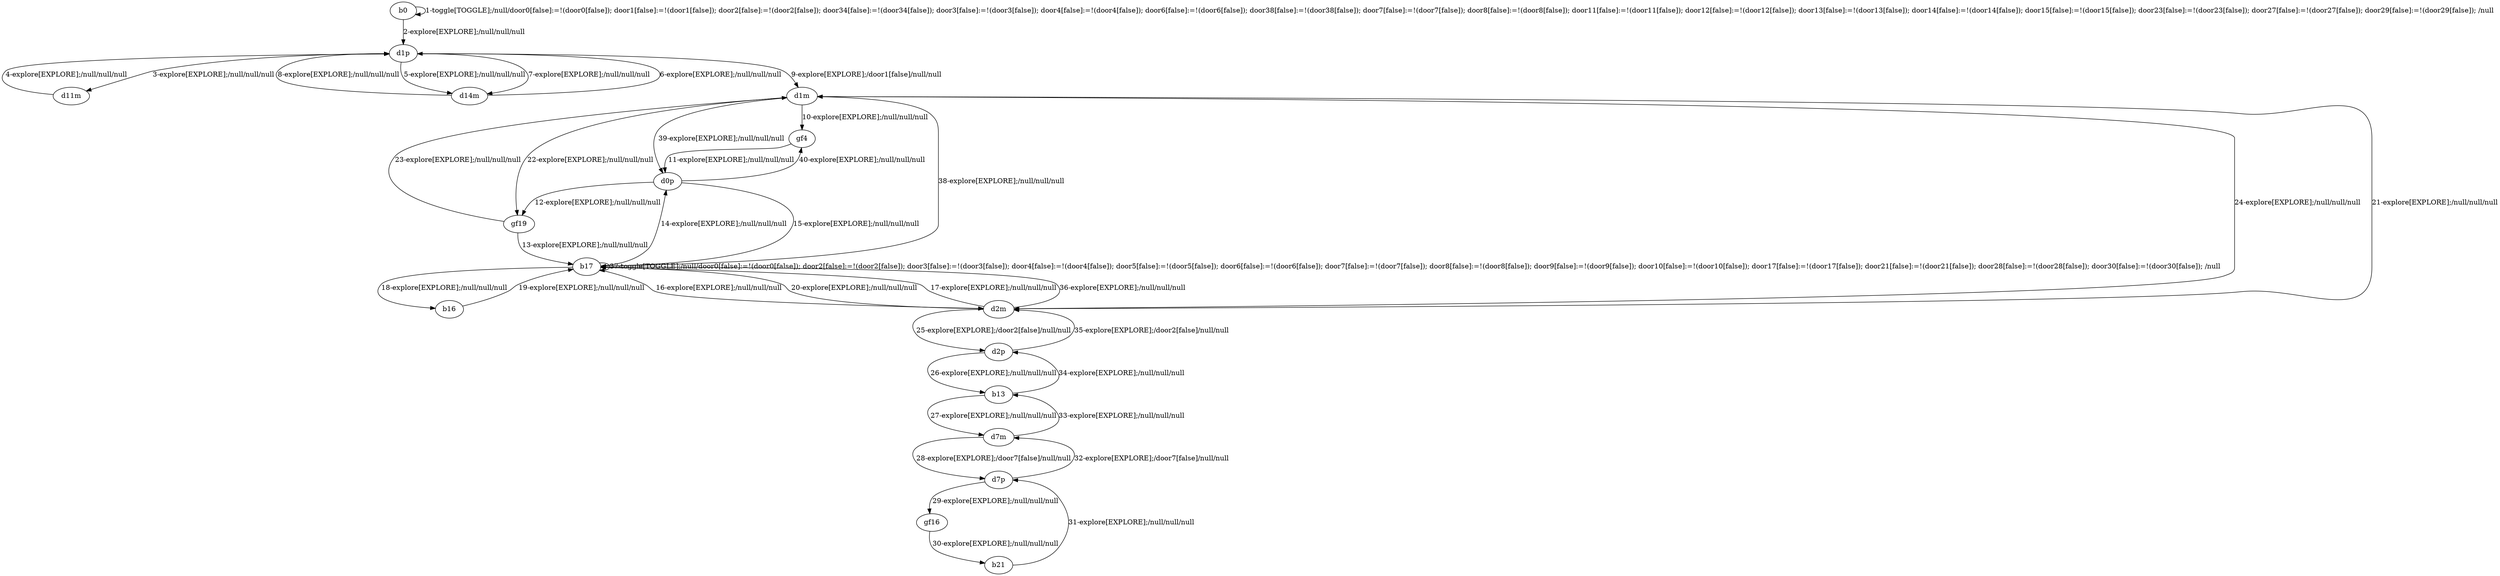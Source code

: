 # Total number of goals covered by this test: 1
# gf16 --> b21

digraph g {
"b0" -> "b0" [label = "1-toggle[TOGGLE];/null/door0[false]:=!(door0[false]); door1[false]:=!(door1[false]); door2[false]:=!(door2[false]); door34[false]:=!(door34[false]); door3[false]:=!(door3[false]); door4[false]:=!(door4[false]); door6[false]:=!(door6[false]); door38[false]:=!(door38[false]); door7[false]:=!(door7[false]); door8[false]:=!(door8[false]); door11[false]:=!(door11[false]); door12[false]:=!(door12[false]); door13[false]:=!(door13[false]); door14[false]:=!(door14[false]); door15[false]:=!(door15[false]); door23[false]:=!(door23[false]); door27[false]:=!(door27[false]); door29[false]:=!(door29[false]); /null"];
"b0" -> "d1p" [label = "2-explore[EXPLORE];/null/null/null"];
"d1p" -> "d11m" [label = "3-explore[EXPLORE];/null/null/null"];
"d11m" -> "d1p" [label = "4-explore[EXPLORE];/null/null/null"];
"d1p" -> "d14m" [label = "5-explore[EXPLORE];/null/null/null"];
"d14m" -> "d1p" [label = "6-explore[EXPLORE];/null/null/null"];
"d1p" -> "d14m" [label = "7-explore[EXPLORE];/null/null/null"];
"d14m" -> "d1p" [label = "8-explore[EXPLORE];/null/null/null"];
"d1p" -> "d1m" [label = "9-explore[EXPLORE];/door1[false]/null/null"];
"d1m" -> "gf4" [label = "10-explore[EXPLORE];/null/null/null"];
"gf4" -> "d0p" [label = "11-explore[EXPLORE];/null/null/null"];
"d0p" -> "gf19" [label = "12-explore[EXPLORE];/null/null/null"];
"gf19" -> "b17" [label = "13-explore[EXPLORE];/null/null/null"];
"b17" -> "d0p" [label = "14-explore[EXPLORE];/null/null/null"];
"d0p" -> "b17" [label = "15-explore[EXPLORE];/null/null/null"];
"b17" -> "d2m" [label = "16-explore[EXPLORE];/null/null/null"];
"d2m" -> "b17" [label = "17-explore[EXPLORE];/null/null/null"];
"b17" -> "b16" [label = "18-explore[EXPLORE];/null/null/null"];
"b16" -> "b17" [label = "19-explore[EXPLORE];/null/null/null"];
"b17" -> "d2m" [label = "20-explore[EXPLORE];/null/null/null"];
"d2m" -> "d1m" [label = "21-explore[EXPLORE];/null/null/null"];
"d1m" -> "gf19" [label = "22-explore[EXPLORE];/null/null/null"];
"gf19" -> "d1m" [label = "23-explore[EXPLORE];/null/null/null"];
"d1m" -> "d2m" [label = "24-explore[EXPLORE];/null/null/null"];
"d2m" -> "d2p" [label = "25-explore[EXPLORE];/door2[false]/null/null"];
"d2p" -> "b13" [label = "26-explore[EXPLORE];/null/null/null"];
"b13" -> "d7m" [label = "27-explore[EXPLORE];/null/null/null"];
"d7m" -> "d7p" [label = "28-explore[EXPLORE];/door7[false]/null/null"];
"d7p" -> "gf16" [label = "29-explore[EXPLORE];/null/null/null"];
"gf16" -> "b21" [label = "30-explore[EXPLORE];/null/null/null"];
"b21" -> "d7p" [label = "31-explore[EXPLORE];/null/null/null"];
"d7p" -> "d7m" [label = "32-explore[EXPLORE];/door7[false]/null/null"];
"d7m" -> "b13" [label = "33-explore[EXPLORE];/null/null/null"];
"b13" -> "d2p" [label = "34-explore[EXPLORE];/null/null/null"];
"d2p" -> "d2m" [label = "35-explore[EXPLORE];/door2[false]/null/null"];
"d2m" -> "b17" [label = "36-explore[EXPLORE];/null/null/null"];
"b17" -> "b17" [label = "37-toggle[TOGGLE];/null/door0[false]:=!(door0[false]); door2[false]:=!(door2[false]); door3[false]:=!(door3[false]); door4[false]:=!(door4[false]); door5[false]:=!(door5[false]); door6[false]:=!(door6[false]); door7[false]:=!(door7[false]); door8[false]:=!(door8[false]); door9[false]:=!(door9[false]); door10[false]:=!(door10[false]); door17[false]:=!(door17[false]); door21[false]:=!(door21[false]); door28[false]:=!(door28[false]); door30[false]:=!(door30[false]); /null"];
"b17" -> "d1m" [label = "38-explore[EXPLORE];/null/null/null"];
"d1m" -> "d0p" [label = "39-explore[EXPLORE];/null/null/null"];
"d0p" -> "gf4" [label = "40-explore[EXPLORE];/null/null/null"];
}